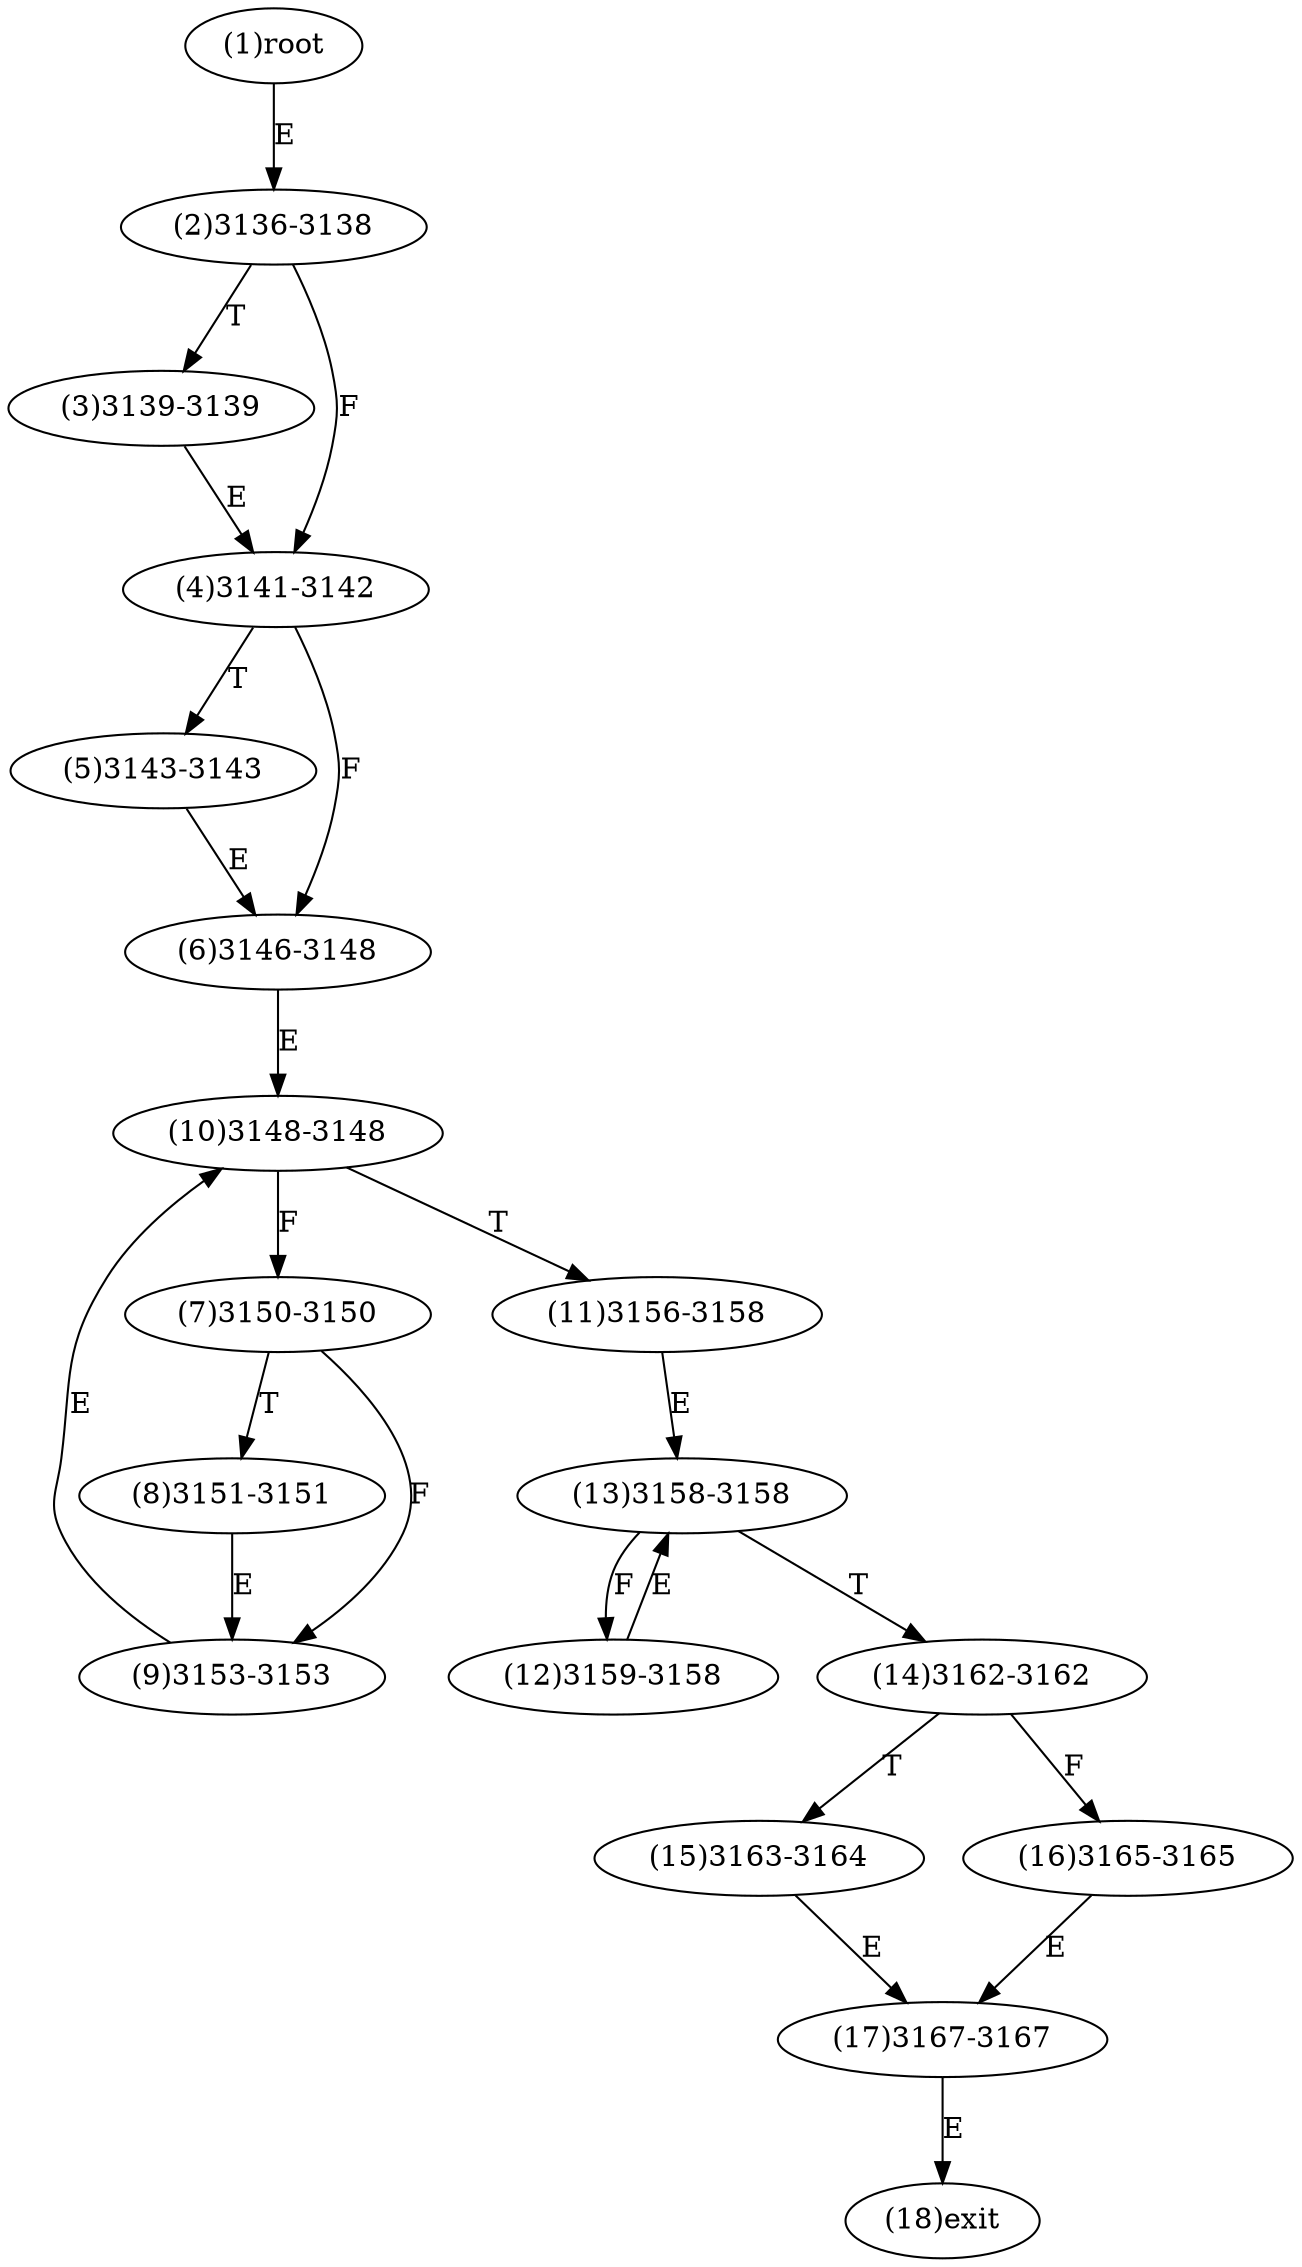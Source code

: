 digraph "" { 
1[ label="(1)root"];
2[ label="(2)3136-3138"];
3[ label="(3)3139-3139"];
4[ label="(4)3141-3142"];
5[ label="(5)3143-3143"];
6[ label="(6)3146-3148"];
7[ label="(7)3150-3150"];
8[ label="(8)3151-3151"];
9[ label="(9)3153-3153"];
10[ label="(10)3148-3148"];
11[ label="(11)3156-3158"];
12[ label="(12)3159-3158"];
13[ label="(13)3158-3158"];
14[ label="(14)3162-3162"];
15[ label="(15)3163-3164"];
17[ label="(17)3167-3167"];
16[ label="(16)3165-3165"];
18[ label="(18)exit"];
1->2[ label="E"];
2->4[ label="F"];
2->3[ label="T"];
3->4[ label="E"];
4->6[ label="F"];
4->5[ label="T"];
5->6[ label="E"];
6->10[ label="E"];
7->9[ label="F"];
7->8[ label="T"];
8->9[ label="E"];
9->10[ label="E"];
10->7[ label="F"];
10->11[ label="T"];
11->13[ label="E"];
12->13[ label="E"];
13->12[ label="F"];
13->14[ label="T"];
14->16[ label="F"];
14->15[ label="T"];
15->17[ label="E"];
16->17[ label="E"];
17->18[ label="E"];
}